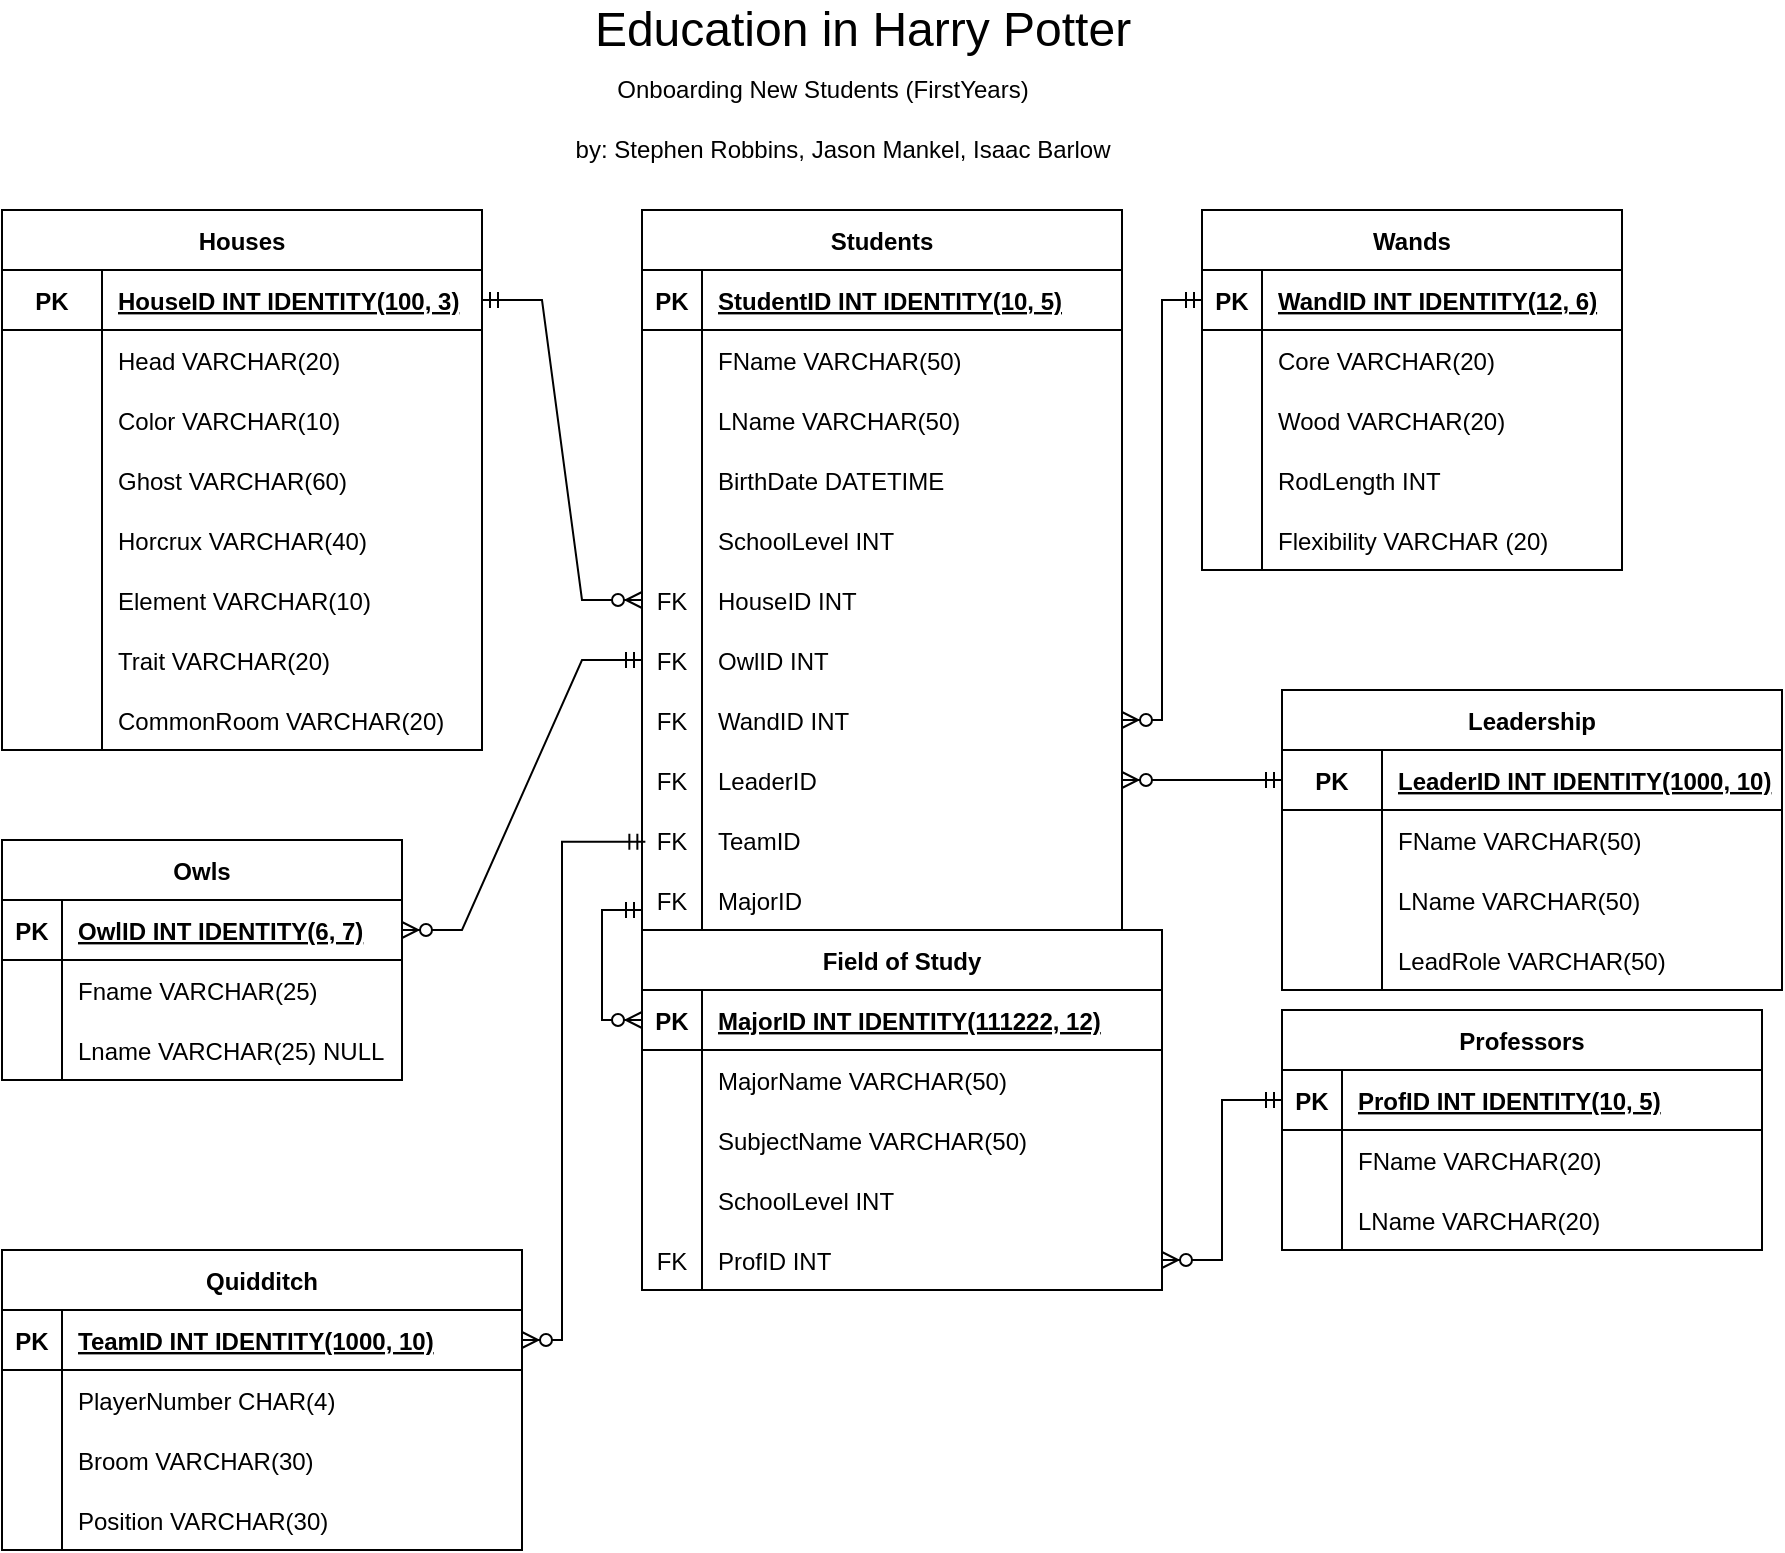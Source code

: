 <mxfile version="17.4.5" type="github">
  <diagram id="U9MsJxQ1fenHRwTIjCpt" name="Page-1">
    <mxGraphModel dx="1847" dy="750" grid="1" gridSize="10" guides="1" tooltips="1" connect="0" arrows="0" fold="1" page="1" pageScale="1" pageWidth="850" pageHeight="1100" math="0" shadow="0">
      <root>
        <mxCell id="0" />
        <mxCell id="1" parent="0" />
        <mxCell id="-ZG44ZCdOxZZcYwlkN5d-154" value="Students" style="shape=table;startSize=30;container=1;collapsible=1;childLayout=tableLayout;fixedRows=1;rowLines=0;fontStyle=1;align=center;resizeLast=1;" parent="1" vertex="1">
          <mxGeometry x="360" y="160" width="240" height="360" as="geometry" />
        </mxCell>
        <mxCell id="-ZG44ZCdOxZZcYwlkN5d-155" value="" style="shape=tableRow;horizontal=0;startSize=0;swimlaneHead=0;swimlaneBody=0;fillColor=none;collapsible=0;dropTarget=0;points=[[0,0.5],[1,0.5]];portConstraint=eastwest;top=0;left=0;right=0;bottom=1;" parent="-ZG44ZCdOxZZcYwlkN5d-154" vertex="1">
          <mxGeometry y="30" width="240" height="30" as="geometry" />
        </mxCell>
        <mxCell id="-ZG44ZCdOxZZcYwlkN5d-156" value="PK" style="shape=partialRectangle;connectable=0;fillColor=none;top=0;left=0;bottom=0;right=0;fontStyle=1;overflow=hidden;" parent="-ZG44ZCdOxZZcYwlkN5d-155" vertex="1">
          <mxGeometry width="30" height="30" as="geometry">
            <mxRectangle width="30" height="30" as="alternateBounds" />
          </mxGeometry>
        </mxCell>
        <mxCell id="-ZG44ZCdOxZZcYwlkN5d-157" value="StudentID INT IDENTITY(10, 5)" style="shape=partialRectangle;connectable=0;fillColor=none;top=0;left=0;bottom=0;right=0;align=left;spacingLeft=6;fontStyle=5;overflow=hidden;" parent="-ZG44ZCdOxZZcYwlkN5d-155" vertex="1">
          <mxGeometry x="30" width="210" height="30" as="geometry">
            <mxRectangle width="210" height="30" as="alternateBounds" />
          </mxGeometry>
        </mxCell>
        <mxCell id="-ZG44ZCdOxZZcYwlkN5d-158" value="" style="shape=tableRow;horizontal=0;startSize=0;swimlaneHead=0;swimlaneBody=0;fillColor=none;collapsible=0;dropTarget=0;points=[[0,0.5],[1,0.5]];portConstraint=eastwest;top=0;left=0;right=0;bottom=0;" parent="-ZG44ZCdOxZZcYwlkN5d-154" vertex="1">
          <mxGeometry y="60" width="240" height="30" as="geometry" />
        </mxCell>
        <mxCell id="-ZG44ZCdOxZZcYwlkN5d-159" value="" style="shape=partialRectangle;connectable=0;fillColor=none;top=0;left=0;bottom=0;right=0;editable=1;overflow=hidden;" parent="-ZG44ZCdOxZZcYwlkN5d-158" vertex="1">
          <mxGeometry width="30" height="30" as="geometry">
            <mxRectangle width="30" height="30" as="alternateBounds" />
          </mxGeometry>
        </mxCell>
        <mxCell id="-ZG44ZCdOxZZcYwlkN5d-160" value="FName VARCHAR(50)" style="shape=partialRectangle;connectable=0;fillColor=none;top=0;left=0;bottom=0;right=0;align=left;spacingLeft=6;overflow=hidden;" parent="-ZG44ZCdOxZZcYwlkN5d-158" vertex="1">
          <mxGeometry x="30" width="210" height="30" as="geometry">
            <mxRectangle width="210" height="30" as="alternateBounds" />
          </mxGeometry>
        </mxCell>
        <mxCell id="-ZG44ZCdOxZZcYwlkN5d-161" value="" style="shape=tableRow;horizontal=0;startSize=0;swimlaneHead=0;swimlaneBody=0;fillColor=none;collapsible=0;dropTarget=0;points=[[0,0.5],[1,0.5]];portConstraint=eastwest;top=0;left=0;right=0;bottom=0;" parent="-ZG44ZCdOxZZcYwlkN5d-154" vertex="1">
          <mxGeometry y="90" width="240" height="30" as="geometry" />
        </mxCell>
        <mxCell id="-ZG44ZCdOxZZcYwlkN5d-162" value="" style="shape=partialRectangle;connectable=0;fillColor=none;top=0;left=0;bottom=0;right=0;editable=1;overflow=hidden;" parent="-ZG44ZCdOxZZcYwlkN5d-161" vertex="1">
          <mxGeometry width="30" height="30" as="geometry">
            <mxRectangle width="30" height="30" as="alternateBounds" />
          </mxGeometry>
        </mxCell>
        <mxCell id="-ZG44ZCdOxZZcYwlkN5d-163" value="LName VARCHAR(50)" style="shape=partialRectangle;connectable=0;fillColor=none;top=0;left=0;bottom=0;right=0;align=left;spacingLeft=6;overflow=hidden;" parent="-ZG44ZCdOxZZcYwlkN5d-161" vertex="1">
          <mxGeometry x="30" width="210" height="30" as="geometry">
            <mxRectangle width="210" height="30" as="alternateBounds" />
          </mxGeometry>
        </mxCell>
        <mxCell id="-ZG44ZCdOxZZcYwlkN5d-164" value="" style="shape=tableRow;horizontal=0;startSize=0;swimlaneHead=0;swimlaneBody=0;fillColor=none;collapsible=0;dropTarget=0;points=[[0,0.5],[1,0.5]];portConstraint=eastwest;top=0;left=0;right=0;bottom=0;" parent="-ZG44ZCdOxZZcYwlkN5d-154" vertex="1">
          <mxGeometry y="120" width="240" height="30" as="geometry" />
        </mxCell>
        <mxCell id="-ZG44ZCdOxZZcYwlkN5d-165" value="" style="shape=partialRectangle;connectable=0;fillColor=none;top=0;left=0;bottom=0;right=0;editable=1;overflow=hidden;" parent="-ZG44ZCdOxZZcYwlkN5d-164" vertex="1">
          <mxGeometry width="30" height="30" as="geometry">
            <mxRectangle width="30" height="30" as="alternateBounds" />
          </mxGeometry>
        </mxCell>
        <mxCell id="-ZG44ZCdOxZZcYwlkN5d-166" value="BirthDate DATETIME" style="shape=partialRectangle;connectable=0;fillColor=none;top=0;left=0;bottom=0;right=0;align=left;spacingLeft=6;overflow=hidden;" parent="-ZG44ZCdOxZZcYwlkN5d-164" vertex="1">
          <mxGeometry x="30" width="210" height="30" as="geometry">
            <mxRectangle width="210" height="30" as="alternateBounds" />
          </mxGeometry>
        </mxCell>
        <mxCell id="VRzAlIb7PDX3ngP3cfWf-1" value="" style="shape=tableRow;horizontal=0;startSize=0;swimlaneHead=0;swimlaneBody=0;fillColor=none;collapsible=0;dropTarget=0;points=[[0,0.5],[1,0.5]];portConstraint=eastwest;top=0;left=0;right=0;bottom=0;" vertex="1" parent="-ZG44ZCdOxZZcYwlkN5d-154">
          <mxGeometry y="150" width="240" height="30" as="geometry" />
        </mxCell>
        <mxCell id="VRzAlIb7PDX3ngP3cfWf-2" value="" style="shape=partialRectangle;connectable=0;fillColor=none;top=0;left=0;bottom=0;right=0;editable=1;overflow=hidden;" vertex="1" parent="VRzAlIb7PDX3ngP3cfWf-1">
          <mxGeometry width="30" height="30" as="geometry">
            <mxRectangle width="30" height="30" as="alternateBounds" />
          </mxGeometry>
        </mxCell>
        <mxCell id="VRzAlIb7PDX3ngP3cfWf-3" value="SchoolLevel INT" style="shape=partialRectangle;connectable=0;fillColor=none;top=0;left=0;bottom=0;right=0;align=left;spacingLeft=6;overflow=hidden;" vertex="1" parent="VRzAlIb7PDX3ngP3cfWf-1">
          <mxGeometry x="30" width="210" height="30" as="geometry">
            <mxRectangle width="210" height="30" as="alternateBounds" />
          </mxGeometry>
        </mxCell>
        <mxCell id="-ZG44ZCdOxZZcYwlkN5d-338" value="" style="shape=tableRow;horizontal=0;startSize=0;swimlaneHead=0;swimlaneBody=0;fillColor=none;collapsible=0;dropTarget=0;points=[[0,0.5],[1,0.5]];portConstraint=eastwest;top=0;left=0;right=0;bottom=0;" parent="-ZG44ZCdOxZZcYwlkN5d-154" vertex="1">
          <mxGeometry y="180" width="240" height="30" as="geometry" />
        </mxCell>
        <mxCell id="-ZG44ZCdOxZZcYwlkN5d-339" value="FK" style="shape=partialRectangle;connectable=0;fillColor=none;top=0;left=0;bottom=0;right=0;editable=1;overflow=hidden;" parent="-ZG44ZCdOxZZcYwlkN5d-338" vertex="1">
          <mxGeometry width="30" height="30" as="geometry">
            <mxRectangle width="30" height="30" as="alternateBounds" />
          </mxGeometry>
        </mxCell>
        <mxCell id="-ZG44ZCdOxZZcYwlkN5d-340" value="HouseID INT" style="shape=partialRectangle;connectable=0;fillColor=none;top=0;left=0;bottom=0;right=0;align=left;spacingLeft=6;overflow=hidden;" parent="-ZG44ZCdOxZZcYwlkN5d-338" vertex="1">
          <mxGeometry x="30" width="210" height="30" as="geometry">
            <mxRectangle width="210" height="30" as="alternateBounds" />
          </mxGeometry>
        </mxCell>
        <mxCell id="-ZG44ZCdOxZZcYwlkN5d-347" value="" style="shape=tableRow;horizontal=0;startSize=0;swimlaneHead=0;swimlaneBody=0;fillColor=none;collapsible=0;dropTarget=0;points=[[0,0.5],[1,0.5]];portConstraint=eastwest;top=0;left=0;right=0;bottom=0;" parent="-ZG44ZCdOxZZcYwlkN5d-154" vertex="1">
          <mxGeometry y="210" width="240" height="30" as="geometry" />
        </mxCell>
        <mxCell id="-ZG44ZCdOxZZcYwlkN5d-348" value="FK" style="shape=partialRectangle;connectable=0;fillColor=none;top=0;left=0;bottom=0;right=0;editable=1;overflow=hidden;" parent="-ZG44ZCdOxZZcYwlkN5d-347" vertex="1">
          <mxGeometry width="30" height="30" as="geometry">
            <mxRectangle width="30" height="30" as="alternateBounds" />
          </mxGeometry>
        </mxCell>
        <mxCell id="-ZG44ZCdOxZZcYwlkN5d-349" value="OwlID INT" style="shape=partialRectangle;connectable=0;fillColor=none;top=0;left=0;bottom=0;right=0;align=left;spacingLeft=6;overflow=hidden;" parent="-ZG44ZCdOxZZcYwlkN5d-347" vertex="1">
          <mxGeometry x="30" width="210" height="30" as="geometry">
            <mxRectangle width="210" height="30" as="alternateBounds" />
          </mxGeometry>
        </mxCell>
        <mxCell id="-ZG44ZCdOxZZcYwlkN5d-344" value="" style="shape=tableRow;horizontal=0;startSize=0;swimlaneHead=0;swimlaneBody=0;fillColor=none;collapsible=0;dropTarget=0;points=[[0,0.5],[1,0.5]];portConstraint=eastwest;top=0;left=0;right=0;bottom=0;" parent="-ZG44ZCdOxZZcYwlkN5d-154" vertex="1">
          <mxGeometry y="240" width="240" height="30" as="geometry" />
        </mxCell>
        <mxCell id="-ZG44ZCdOxZZcYwlkN5d-345" value="FK" style="shape=partialRectangle;connectable=0;fillColor=none;top=0;left=0;bottom=0;right=0;editable=1;overflow=hidden;" parent="-ZG44ZCdOxZZcYwlkN5d-344" vertex="1">
          <mxGeometry width="30" height="30" as="geometry">
            <mxRectangle width="30" height="30" as="alternateBounds" />
          </mxGeometry>
        </mxCell>
        <mxCell id="-ZG44ZCdOxZZcYwlkN5d-346" value="WandID INT" style="shape=partialRectangle;connectable=0;fillColor=none;top=0;left=0;bottom=0;right=0;align=left;spacingLeft=6;overflow=hidden;" parent="-ZG44ZCdOxZZcYwlkN5d-344" vertex="1">
          <mxGeometry x="30" width="210" height="30" as="geometry">
            <mxRectangle width="210" height="30" as="alternateBounds" />
          </mxGeometry>
        </mxCell>
        <mxCell id="M2DXk9aReoTNy8L0hFYO-3" value="" style="shape=tableRow;horizontal=0;startSize=0;swimlaneHead=0;swimlaneBody=0;fillColor=none;collapsible=0;dropTarget=0;points=[[0,0.5],[1,0.5]];portConstraint=eastwest;top=0;left=0;right=0;bottom=0;" parent="-ZG44ZCdOxZZcYwlkN5d-154" vertex="1">
          <mxGeometry y="270" width="240" height="30" as="geometry" />
        </mxCell>
        <mxCell id="M2DXk9aReoTNy8L0hFYO-4" value="FK" style="shape=partialRectangle;connectable=0;fillColor=none;top=0;left=0;bottom=0;right=0;editable=1;overflow=hidden;" parent="M2DXk9aReoTNy8L0hFYO-3" vertex="1">
          <mxGeometry width="30" height="30" as="geometry">
            <mxRectangle width="30" height="30" as="alternateBounds" />
          </mxGeometry>
        </mxCell>
        <mxCell id="M2DXk9aReoTNy8L0hFYO-5" value="LeaderID" style="shape=partialRectangle;connectable=0;fillColor=none;top=0;left=0;bottom=0;right=0;align=left;spacingLeft=6;overflow=hidden;" parent="M2DXk9aReoTNy8L0hFYO-3" vertex="1">
          <mxGeometry x="30" width="210" height="30" as="geometry">
            <mxRectangle width="210" height="30" as="alternateBounds" />
          </mxGeometry>
        </mxCell>
        <mxCell id="WlVcrOONY_snQyhokI9--11" value="" style="shape=tableRow;horizontal=0;startSize=0;swimlaneHead=0;swimlaneBody=0;fillColor=none;collapsible=0;dropTarget=0;points=[[0,0.5],[1,0.5]];portConstraint=eastwest;top=0;left=0;right=0;bottom=0;" parent="-ZG44ZCdOxZZcYwlkN5d-154" vertex="1">
          <mxGeometry y="300" width="240" height="30" as="geometry" />
        </mxCell>
        <mxCell id="WlVcrOONY_snQyhokI9--12" value="FK" style="shape=partialRectangle;connectable=0;fillColor=none;top=0;left=0;bottom=0;right=0;editable=1;overflow=hidden;" parent="WlVcrOONY_snQyhokI9--11" vertex="1">
          <mxGeometry width="30" height="30" as="geometry">
            <mxRectangle width="30" height="30" as="alternateBounds" />
          </mxGeometry>
        </mxCell>
        <mxCell id="WlVcrOONY_snQyhokI9--13" value="TeamID" style="shape=partialRectangle;connectable=0;fillColor=none;top=0;left=0;bottom=0;right=0;align=left;spacingLeft=6;overflow=hidden;" parent="WlVcrOONY_snQyhokI9--11" vertex="1">
          <mxGeometry x="30" width="210" height="30" as="geometry">
            <mxRectangle width="210" height="30" as="alternateBounds" />
          </mxGeometry>
        </mxCell>
        <mxCell id="-ZG44ZCdOxZZcYwlkN5d-341" value="" style="shape=tableRow;horizontal=0;startSize=0;swimlaneHead=0;swimlaneBody=0;fillColor=none;collapsible=0;dropTarget=0;points=[[0,0.5],[1,0.5]];portConstraint=eastwest;top=0;left=0;right=0;bottom=0;" parent="-ZG44ZCdOxZZcYwlkN5d-154" vertex="1">
          <mxGeometry y="330" width="240" height="30" as="geometry" />
        </mxCell>
        <mxCell id="-ZG44ZCdOxZZcYwlkN5d-342" value="FK" style="shape=partialRectangle;connectable=0;fillColor=none;top=0;left=0;bottom=0;right=0;editable=1;overflow=hidden;" parent="-ZG44ZCdOxZZcYwlkN5d-341" vertex="1">
          <mxGeometry width="30" height="30" as="geometry">
            <mxRectangle width="30" height="30" as="alternateBounds" />
          </mxGeometry>
        </mxCell>
        <mxCell id="-ZG44ZCdOxZZcYwlkN5d-343" value="MajorID" style="shape=partialRectangle;connectable=0;fillColor=none;top=0;left=0;bottom=0;right=0;align=left;spacingLeft=6;overflow=hidden;" parent="-ZG44ZCdOxZZcYwlkN5d-341" vertex="1">
          <mxGeometry x="30" width="210" height="30" as="geometry">
            <mxRectangle width="210" height="30" as="alternateBounds" />
          </mxGeometry>
        </mxCell>
        <mxCell id="-ZG44ZCdOxZZcYwlkN5d-170" value="Houses" style="shape=table;startSize=30;container=1;collapsible=1;childLayout=tableLayout;fixedRows=1;rowLines=0;fontStyle=1;align=center;resizeLast=1;" parent="1" vertex="1">
          <mxGeometry x="40" y="160" width="240" height="270" as="geometry" />
        </mxCell>
        <mxCell id="-ZG44ZCdOxZZcYwlkN5d-171" value="" style="shape=tableRow;horizontal=0;startSize=0;swimlaneHead=0;swimlaneBody=0;fillColor=none;collapsible=0;dropTarget=0;points=[[0,0.5],[1,0.5]];portConstraint=eastwest;top=0;left=0;right=0;bottom=1;" parent="-ZG44ZCdOxZZcYwlkN5d-170" vertex="1">
          <mxGeometry y="30" width="240" height="30" as="geometry" />
        </mxCell>
        <mxCell id="-ZG44ZCdOxZZcYwlkN5d-172" value="PK" style="shape=partialRectangle;connectable=0;fillColor=none;top=0;left=0;bottom=0;right=0;fontStyle=1;overflow=hidden;" parent="-ZG44ZCdOxZZcYwlkN5d-171" vertex="1">
          <mxGeometry width="50" height="30" as="geometry">
            <mxRectangle width="50" height="30" as="alternateBounds" />
          </mxGeometry>
        </mxCell>
        <mxCell id="-ZG44ZCdOxZZcYwlkN5d-173" value="HouseID INT IDENTITY(100, 3)" style="shape=partialRectangle;connectable=0;fillColor=none;top=0;left=0;bottom=0;right=0;align=left;spacingLeft=6;fontStyle=5;overflow=hidden;" parent="-ZG44ZCdOxZZcYwlkN5d-171" vertex="1">
          <mxGeometry x="50" width="190" height="30" as="geometry">
            <mxRectangle width="190" height="30" as="alternateBounds" />
          </mxGeometry>
        </mxCell>
        <mxCell id="-ZG44ZCdOxZZcYwlkN5d-177" value="" style="shape=tableRow;horizontal=0;startSize=0;swimlaneHead=0;swimlaneBody=0;fillColor=none;collapsible=0;dropTarget=0;points=[[0,0.5],[1,0.5]];portConstraint=eastwest;top=0;left=0;right=0;bottom=0;" parent="-ZG44ZCdOxZZcYwlkN5d-170" vertex="1">
          <mxGeometry y="60" width="240" height="30" as="geometry" />
        </mxCell>
        <mxCell id="-ZG44ZCdOxZZcYwlkN5d-178" value="" style="shape=partialRectangle;connectable=0;fillColor=none;top=0;left=0;bottom=0;right=0;editable=1;overflow=hidden;" parent="-ZG44ZCdOxZZcYwlkN5d-177" vertex="1">
          <mxGeometry width="50" height="30" as="geometry">
            <mxRectangle width="50" height="30" as="alternateBounds" />
          </mxGeometry>
        </mxCell>
        <mxCell id="-ZG44ZCdOxZZcYwlkN5d-179" value="Head VARCHAR(20)" style="shape=partialRectangle;connectable=0;fillColor=none;top=0;left=0;bottom=0;right=0;align=left;spacingLeft=6;overflow=hidden;" parent="-ZG44ZCdOxZZcYwlkN5d-177" vertex="1">
          <mxGeometry x="50" width="190" height="30" as="geometry">
            <mxRectangle width="190" height="30" as="alternateBounds" />
          </mxGeometry>
        </mxCell>
        <mxCell id="-ZG44ZCdOxZZcYwlkN5d-180" value="" style="shape=tableRow;horizontal=0;startSize=0;swimlaneHead=0;swimlaneBody=0;fillColor=none;collapsible=0;dropTarget=0;points=[[0,0.5],[1,0.5]];portConstraint=eastwest;top=0;left=0;right=0;bottom=0;" parent="-ZG44ZCdOxZZcYwlkN5d-170" vertex="1">
          <mxGeometry y="90" width="240" height="30" as="geometry" />
        </mxCell>
        <mxCell id="-ZG44ZCdOxZZcYwlkN5d-181" value="" style="shape=partialRectangle;connectable=0;fillColor=none;top=0;left=0;bottom=0;right=0;editable=1;overflow=hidden;" parent="-ZG44ZCdOxZZcYwlkN5d-180" vertex="1">
          <mxGeometry width="50" height="30" as="geometry">
            <mxRectangle width="50" height="30" as="alternateBounds" />
          </mxGeometry>
        </mxCell>
        <mxCell id="-ZG44ZCdOxZZcYwlkN5d-182" value="Color VARCHAR(10)" style="shape=partialRectangle;connectable=0;fillColor=none;top=0;left=0;bottom=0;right=0;align=left;spacingLeft=6;overflow=hidden;" parent="-ZG44ZCdOxZZcYwlkN5d-180" vertex="1">
          <mxGeometry x="50" width="190" height="30" as="geometry">
            <mxRectangle width="190" height="30" as="alternateBounds" />
          </mxGeometry>
        </mxCell>
        <mxCell id="-ZG44ZCdOxZZcYwlkN5d-183" value="" style="shape=tableRow;horizontal=0;startSize=0;swimlaneHead=0;swimlaneBody=0;fillColor=none;collapsible=0;dropTarget=0;points=[[0,0.5],[1,0.5]];portConstraint=eastwest;top=0;left=0;right=0;bottom=0;" parent="-ZG44ZCdOxZZcYwlkN5d-170" vertex="1">
          <mxGeometry y="120" width="240" height="30" as="geometry" />
        </mxCell>
        <mxCell id="-ZG44ZCdOxZZcYwlkN5d-184" value="" style="shape=partialRectangle;connectable=0;fillColor=none;top=0;left=0;bottom=0;right=0;editable=1;overflow=hidden;" parent="-ZG44ZCdOxZZcYwlkN5d-183" vertex="1">
          <mxGeometry width="50" height="30" as="geometry">
            <mxRectangle width="50" height="30" as="alternateBounds" />
          </mxGeometry>
        </mxCell>
        <mxCell id="-ZG44ZCdOxZZcYwlkN5d-185" value="Ghost VARCHAR(60)" style="shape=partialRectangle;connectable=0;fillColor=none;top=0;left=0;bottom=0;right=0;align=left;spacingLeft=6;overflow=hidden;" parent="-ZG44ZCdOxZZcYwlkN5d-183" vertex="1">
          <mxGeometry x="50" width="190" height="30" as="geometry">
            <mxRectangle width="190" height="30" as="alternateBounds" />
          </mxGeometry>
        </mxCell>
        <mxCell id="-ZG44ZCdOxZZcYwlkN5d-186" value="" style="shape=tableRow;horizontal=0;startSize=0;swimlaneHead=0;swimlaneBody=0;fillColor=none;collapsible=0;dropTarget=0;points=[[0,0.5],[1,0.5]];portConstraint=eastwest;top=0;left=0;right=0;bottom=0;" parent="-ZG44ZCdOxZZcYwlkN5d-170" vertex="1">
          <mxGeometry y="150" width="240" height="30" as="geometry" />
        </mxCell>
        <mxCell id="-ZG44ZCdOxZZcYwlkN5d-187" value="" style="shape=partialRectangle;connectable=0;fillColor=none;top=0;left=0;bottom=0;right=0;editable=1;overflow=hidden;" parent="-ZG44ZCdOxZZcYwlkN5d-186" vertex="1">
          <mxGeometry width="50" height="30" as="geometry">
            <mxRectangle width="50" height="30" as="alternateBounds" />
          </mxGeometry>
        </mxCell>
        <mxCell id="-ZG44ZCdOxZZcYwlkN5d-188" value="Horcrux VARCHAR(40)" style="shape=partialRectangle;connectable=0;fillColor=none;top=0;left=0;bottom=0;right=0;align=left;spacingLeft=6;overflow=hidden;" parent="-ZG44ZCdOxZZcYwlkN5d-186" vertex="1">
          <mxGeometry x="50" width="190" height="30" as="geometry">
            <mxRectangle width="190" height="30" as="alternateBounds" />
          </mxGeometry>
        </mxCell>
        <mxCell id="-ZG44ZCdOxZZcYwlkN5d-189" value="" style="shape=tableRow;horizontal=0;startSize=0;swimlaneHead=0;swimlaneBody=0;fillColor=none;collapsible=0;dropTarget=0;points=[[0,0.5],[1,0.5]];portConstraint=eastwest;top=0;left=0;right=0;bottom=0;" parent="-ZG44ZCdOxZZcYwlkN5d-170" vertex="1">
          <mxGeometry y="180" width="240" height="30" as="geometry" />
        </mxCell>
        <mxCell id="-ZG44ZCdOxZZcYwlkN5d-190" value="" style="shape=partialRectangle;connectable=0;fillColor=none;top=0;left=0;bottom=0;right=0;editable=1;overflow=hidden;" parent="-ZG44ZCdOxZZcYwlkN5d-189" vertex="1">
          <mxGeometry width="50" height="30" as="geometry">
            <mxRectangle width="50" height="30" as="alternateBounds" />
          </mxGeometry>
        </mxCell>
        <mxCell id="-ZG44ZCdOxZZcYwlkN5d-191" value="Element VARCHAR(10)" style="shape=partialRectangle;connectable=0;fillColor=none;top=0;left=0;bottom=0;right=0;align=left;spacingLeft=6;overflow=hidden;" parent="-ZG44ZCdOxZZcYwlkN5d-189" vertex="1">
          <mxGeometry x="50" width="190" height="30" as="geometry">
            <mxRectangle width="190" height="30" as="alternateBounds" />
          </mxGeometry>
        </mxCell>
        <mxCell id="-ZG44ZCdOxZZcYwlkN5d-192" value="" style="shape=tableRow;horizontal=0;startSize=0;swimlaneHead=0;swimlaneBody=0;fillColor=none;collapsible=0;dropTarget=0;points=[[0,0.5],[1,0.5]];portConstraint=eastwest;top=0;left=0;right=0;bottom=0;" parent="-ZG44ZCdOxZZcYwlkN5d-170" vertex="1">
          <mxGeometry y="210" width="240" height="30" as="geometry" />
        </mxCell>
        <mxCell id="-ZG44ZCdOxZZcYwlkN5d-193" value="" style="shape=partialRectangle;connectable=0;fillColor=none;top=0;left=0;bottom=0;right=0;editable=1;overflow=hidden;" parent="-ZG44ZCdOxZZcYwlkN5d-192" vertex="1">
          <mxGeometry width="50" height="30" as="geometry">
            <mxRectangle width="50" height="30" as="alternateBounds" />
          </mxGeometry>
        </mxCell>
        <mxCell id="-ZG44ZCdOxZZcYwlkN5d-194" value="Trait VARCHAR(20)" style="shape=partialRectangle;connectable=0;fillColor=none;top=0;left=0;bottom=0;right=0;align=left;spacingLeft=6;overflow=hidden;" parent="-ZG44ZCdOxZZcYwlkN5d-192" vertex="1">
          <mxGeometry x="50" width="190" height="30" as="geometry">
            <mxRectangle width="190" height="30" as="alternateBounds" />
          </mxGeometry>
        </mxCell>
        <mxCell id="-ZG44ZCdOxZZcYwlkN5d-335" value="" style="shape=tableRow;horizontal=0;startSize=0;swimlaneHead=0;swimlaneBody=0;fillColor=none;collapsible=0;dropTarget=0;points=[[0,0.5],[1,0.5]];portConstraint=eastwest;top=0;left=0;right=0;bottom=0;" parent="-ZG44ZCdOxZZcYwlkN5d-170" vertex="1">
          <mxGeometry y="240" width="240" height="30" as="geometry" />
        </mxCell>
        <mxCell id="-ZG44ZCdOxZZcYwlkN5d-336" value="" style="shape=partialRectangle;connectable=0;fillColor=none;top=0;left=0;bottom=0;right=0;editable=1;overflow=hidden;" parent="-ZG44ZCdOxZZcYwlkN5d-335" vertex="1">
          <mxGeometry width="50" height="30" as="geometry">
            <mxRectangle width="50" height="30" as="alternateBounds" />
          </mxGeometry>
        </mxCell>
        <mxCell id="-ZG44ZCdOxZZcYwlkN5d-337" value="CommonRoom VARCHAR(20)" style="shape=partialRectangle;connectable=0;fillColor=none;top=0;left=0;bottom=0;right=0;align=left;spacingLeft=6;overflow=hidden;" parent="-ZG44ZCdOxZZcYwlkN5d-335" vertex="1">
          <mxGeometry x="50" width="190" height="30" as="geometry">
            <mxRectangle width="190" height="30" as="alternateBounds" />
          </mxGeometry>
        </mxCell>
        <mxCell id="-ZG44ZCdOxZZcYwlkN5d-195" value="Field of Study" style="shape=table;startSize=30;container=1;collapsible=1;childLayout=tableLayout;fixedRows=1;rowLines=0;fontStyle=1;align=center;resizeLast=1;" parent="1" vertex="1">
          <mxGeometry x="360" y="520" width="260" height="180" as="geometry" />
        </mxCell>
        <mxCell id="-ZG44ZCdOxZZcYwlkN5d-196" value="" style="shape=tableRow;horizontal=0;startSize=0;swimlaneHead=0;swimlaneBody=0;fillColor=none;collapsible=0;dropTarget=0;points=[[0,0.5],[1,0.5]];portConstraint=eastwest;top=0;left=0;right=0;bottom=1;" parent="-ZG44ZCdOxZZcYwlkN5d-195" vertex="1">
          <mxGeometry y="30" width="260" height="30" as="geometry" />
        </mxCell>
        <mxCell id="-ZG44ZCdOxZZcYwlkN5d-197" value="PK" style="shape=partialRectangle;connectable=0;fillColor=none;top=0;left=0;bottom=0;right=0;fontStyle=1;overflow=hidden;" parent="-ZG44ZCdOxZZcYwlkN5d-196" vertex="1">
          <mxGeometry width="30" height="30" as="geometry">
            <mxRectangle width="30" height="30" as="alternateBounds" />
          </mxGeometry>
        </mxCell>
        <mxCell id="-ZG44ZCdOxZZcYwlkN5d-198" value="MajorID INT IDENTITY(111222, 12)" style="shape=partialRectangle;connectable=0;fillColor=none;top=0;left=0;bottom=0;right=0;align=left;spacingLeft=6;fontStyle=5;overflow=hidden;" parent="-ZG44ZCdOxZZcYwlkN5d-196" vertex="1">
          <mxGeometry x="30" width="230" height="30" as="geometry">
            <mxRectangle width="230" height="30" as="alternateBounds" />
          </mxGeometry>
        </mxCell>
        <mxCell id="-ZG44ZCdOxZZcYwlkN5d-199" value="" style="shape=tableRow;horizontal=0;startSize=0;swimlaneHead=0;swimlaneBody=0;fillColor=none;collapsible=0;dropTarget=0;points=[[0,0.5],[1,0.5]];portConstraint=eastwest;top=0;left=0;right=0;bottom=0;" parent="-ZG44ZCdOxZZcYwlkN5d-195" vertex="1">
          <mxGeometry y="60" width="260" height="30" as="geometry" />
        </mxCell>
        <mxCell id="-ZG44ZCdOxZZcYwlkN5d-200" value="" style="shape=partialRectangle;connectable=0;fillColor=none;top=0;left=0;bottom=0;right=0;editable=1;overflow=hidden;" parent="-ZG44ZCdOxZZcYwlkN5d-199" vertex="1">
          <mxGeometry width="30" height="30" as="geometry">
            <mxRectangle width="30" height="30" as="alternateBounds" />
          </mxGeometry>
        </mxCell>
        <mxCell id="-ZG44ZCdOxZZcYwlkN5d-201" value="MajorName VARCHAR(50)" style="shape=partialRectangle;connectable=0;fillColor=none;top=0;left=0;bottom=0;right=0;align=left;spacingLeft=6;overflow=hidden;" parent="-ZG44ZCdOxZZcYwlkN5d-199" vertex="1">
          <mxGeometry x="30" width="230" height="30" as="geometry">
            <mxRectangle width="230" height="30" as="alternateBounds" />
          </mxGeometry>
        </mxCell>
        <mxCell id="k1wWdUFTu1-UaHcBMK5w-1" value="" style="shape=tableRow;horizontal=0;startSize=0;swimlaneHead=0;swimlaneBody=0;fillColor=none;collapsible=0;dropTarget=0;points=[[0,0.5],[1,0.5]];portConstraint=eastwest;top=0;left=0;right=0;bottom=0;" parent="-ZG44ZCdOxZZcYwlkN5d-195" vertex="1">
          <mxGeometry y="90" width="260" height="30" as="geometry" />
        </mxCell>
        <mxCell id="k1wWdUFTu1-UaHcBMK5w-2" value="" style="shape=partialRectangle;connectable=0;fillColor=none;top=0;left=0;bottom=0;right=0;editable=1;overflow=hidden;" parent="k1wWdUFTu1-UaHcBMK5w-1" vertex="1">
          <mxGeometry width="30" height="30" as="geometry">
            <mxRectangle width="30" height="30" as="alternateBounds" />
          </mxGeometry>
        </mxCell>
        <mxCell id="k1wWdUFTu1-UaHcBMK5w-3" value="SubjectName VARCHAR(50)" style="shape=partialRectangle;connectable=0;fillColor=none;top=0;left=0;bottom=0;right=0;align=left;spacingLeft=6;overflow=hidden;" parent="k1wWdUFTu1-UaHcBMK5w-1" vertex="1">
          <mxGeometry x="30" width="230" height="30" as="geometry">
            <mxRectangle width="230" height="30" as="alternateBounds" />
          </mxGeometry>
        </mxCell>
        <mxCell id="-ZG44ZCdOxZZcYwlkN5d-362" value="" style="shape=tableRow;horizontal=0;startSize=0;swimlaneHead=0;swimlaneBody=0;fillColor=none;collapsible=0;dropTarget=0;points=[[0,0.5],[1,0.5]];portConstraint=eastwest;top=0;left=0;right=0;bottom=0;" parent="-ZG44ZCdOxZZcYwlkN5d-195" vertex="1">
          <mxGeometry y="120" width="260" height="30" as="geometry" />
        </mxCell>
        <mxCell id="-ZG44ZCdOxZZcYwlkN5d-363" value="" style="shape=partialRectangle;connectable=0;fillColor=none;top=0;left=0;bottom=0;right=0;editable=1;overflow=hidden;" parent="-ZG44ZCdOxZZcYwlkN5d-362" vertex="1">
          <mxGeometry width="30" height="30" as="geometry">
            <mxRectangle width="30" height="30" as="alternateBounds" />
          </mxGeometry>
        </mxCell>
        <mxCell id="-ZG44ZCdOxZZcYwlkN5d-364" value="SchoolLevel INT" style="shape=partialRectangle;connectable=0;fillColor=none;top=0;left=0;bottom=0;right=0;align=left;spacingLeft=6;overflow=hidden;" parent="-ZG44ZCdOxZZcYwlkN5d-362" vertex="1">
          <mxGeometry x="30" width="230" height="30" as="geometry">
            <mxRectangle width="230" height="30" as="alternateBounds" />
          </mxGeometry>
        </mxCell>
        <mxCell id="-ZG44ZCdOxZZcYwlkN5d-202" value="" style="shape=tableRow;horizontal=0;startSize=0;swimlaneHead=0;swimlaneBody=0;fillColor=none;collapsible=0;dropTarget=0;points=[[0,0.5],[1,0.5]];portConstraint=eastwest;top=0;left=0;right=0;bottom=0;" parent="-ZG44ZCdOxZZcYwlkN5d-195" vertex="1">
          <mxGeometry y="150" width="260" height="30" as="geometry" />
        </mxCell>
        <mxCell id="-ZG44ZCdOxZZcYwlkN5d-203" value="FK" style="shape=partialRectangle;connectable=0;fillColor=none;top=0;left=0;bottom=0;right=0;editable=1;overflow=hidden;" parent="-ZG44ZCdOxZZcYwlkN5d-202" vertex="1">
          <mxGeometry width="30" height="30" as="geometry">
            <mxRectangle width="30" height="30" as="alternateBounds" />
          </mxGeometry>
        </mxCell>
        <mxCell id="-ZG44ZCdOxZZcYwlkN5d-204" value="ProfID INT" style="shape=partialRectangle;connectable=0;fillColor=none;top=0;left=0;bottom=0;right=0;align=left;spacingLeft=6;overflow=hidden;" parent="-ZG44ZCdOxZZcYwlkN5d-202" vertex="1">
          <mxGeometry x="30" width="230" height="30" as="geometry">
            <mxRectangle width="230" height="30" as="alternateBounds" />
          </mxGeometry>
        </mxCell>
        <mxCell id="-ZG44ZCdOxZZcYwlkN5d-220" value="&lt;font style=&quot;font-size: 24px&quot;&gt;Education in Harry Potter&lt;/font&gt;" style="text;html=1;align=center;verticalAlign=middle;resizable=0;points=[];autosize=1;strokeColor=none;fillColor=none;" parent="1" vertex="1">
          <mxGeometry x="330" y="60" width="280" height="20" as="geometry" />
        </mxCell>
        <mxCell id="-ZG44ZCdOxZZcYwlkN5d-221" value="Leadership" style="shape=table;startSize=30;container=1;collapsible=1;childLayout=tableLayout;fixedRows=1;rowLines=0;fontStyle=1;align=center;resizeLast=1;" parent="1" vertex="1">
          <mxGeometry x="680" y="400" width="250" height="150" as="geometry" />
        </mxCell>
        <mxCell id="-ZG44ZCdOxZZcYwlkN5d-222" value="" style="shape=tableRow;horizontal=0;startSize=0;swimlaneHead=0;swimlaneBody=0;fillColor=none;collapsible=0;dropTarget=0;points=[[0,0.5],[1,0.5]];portConstraint=eastwest;top=0;left=0;right=0;bottom=1;" parent="-ZG44ZCdOxZZcYwlkN5d-221" vertex="1">
          <mxGeometry y="30" width="250" height="30" as="geometry" />
        </mxCell>
        <mxCell id="-ZG44ZCdOxZZcYwlkN5d-223" value="PK" style="shape=partialRectangle;connectable=0;fillColor=none;top=0;left=0;bottom=0;right=0;fontStyle=1;overflow=hidden;" parent="-ZG44ZCdOxZZcYwlkN5d-222" vertex="1">
          <mxGeometry width="50" height="30" as="geometry">
            <mxRectangle width="50" height="30" as="alternateBounds" />
          </mxGeometry>
        </mxCell>
        <mxCell id="-ZG44ZCdOxZZcYwlkN5d-224" value="LeaderID INT IDENTITY(1000, 10)" style="shape=partialRectangle;connectable=0;fillColor=none;top=0;left=0;bottom=0;right=0;align=left;spacingLeft=6;fontStyle=5;overflow=hidden;" parent="-ZG44ZCdOxZZcYwlkN5d-222" vertex="1">
          <mxGeometry x="50" width="200" height="30" as="geometry">
            <mxRectangle width="200" height="30" as="alternateBounds" />
          </mxGeometry>
        </mxCell>
        <mxCell id="-ZG44ZCdOxZZcYwlkN5d-225" value="" style="shape=tableRow;horizontal=0;startSize=0;swimlaneHead=0;swimlaneBody=0;fillColor=none;collapsible=0;dropTarget=0;points=[[0,0.5],[1,0.5]];portConstraint=eastwest;top=0;left=0;right=0;bottom=0;" parent="-ZG44ZCdOxZZcYwlkN5d-221" vertex="1">
          <mxGeometry y="60" width="250" height="30" as="geometry" />
        </mxCell>
        <mxCell id="-ZG44ZCdOxZZcYwlkN5d-226" value="" style="shape=partialRectangle;connectable=0;fillColor=none;top=0;left=0;bottom=0;right=0;editable=1;overflow=hidden;" parent="-ZG44ZCdOxZZcYwlkN5d-225" vertex="1">
          <mxGeometry width="50" height="30" as="geometry">
            <mxRectangle width="50" height="30" as="alternateBounds" />
          </mxGeometry>
        </mxCell>
        <mxCell id="-ZG44ZCdOxZZcYwlkN5d-227" value="FName VARCHAR(50)" style="shape=partialRectangle;connectable=0;fillColor=none;top=0;left=0;bottom=0;right=0;align=left;spacingLeft=6;overflow=hidden;" parent="-ZG44ZCdOxZZcYwlkN5d-225" vertex="1">
          <mxGeometry x="50" width="200" height="30" as="geometry">
            <mxRectangle width="200" height="30" as="alternateBounds" />
          </mxGeometry>
        </mxCell>
        <mxCell id="wnUZSyu009HnxpGDPx5d-10" value="" style="shape=tableRow;horizontal=0;startSize=0;swimlaneHead=0;swimlaneBody=0;fillColor=none;collapsible=0;dropTarget=0;points=[[0,0.5],[1,0.5]];portConstraint=eastwest;top=0;left=0;right=0;bottom=0;" parent="-ZG44ZCdOxZZcYwlkN5d-221" vertex="1">
          <mxGeometry y="90" width="250" height="30" as="geometry" />
        </mxCell>
        <mxCell id="wnUZSyu009HnxpGDPx5d-11" value="" style="shape=partialRectangle;connectable=0;fillColor=none;top=0;left=0;bottom=0;right=0;editable=1;overflow=hidden;" parent="wnUZSyu009HnxpGDPx5d-10" vertex="1">
          <mxGeometry width="50" height="30" as="geometry">
            <mxRectangle width="50" height="30" as="alternateBounds" />
          </mxGeometry>
        </mxCell>
        <mxCell id="wnUZSyu009HnxpGDPx5d-12" value="LName VARCHAR(50)" style="shape=partialRectangle;connectable=0;fillColor=none;top=0;left=0;bottom=0;right=0;align=left;spacingLeft=6;overflow=hidden;" parent="wnUZSyu009HnxpGDPx5d-10" vertex="1">
          <mxGeometry x="50" width="200" height="30" as="geometry">
            <mxRectangle width="200" height="30" as="alternateBounds" />
          </mxGeometry>
        </mxCell>
        <mxCell id="M2DXk9aReoTNy8L0hFYO-6" value="" style="shape=tableRow;horizontal=0;startSize=0;swimlaneHead=0;swimlaneBody=0;fillColor=none;collapsible=0;dropTarget=0;points=[[0,0.5],[1,0.5]];portConstraint=eastwest;top=0;left=0;right=0;bottom=0;" parent="-ZG44ZCdOxZZcYwlkN5d-221" vertex="1">
          <mxGeometry y="120" width="250" height="30" as="geometry" />
        </mxCell>
        <mxCell id="M2DXk9aReoTNy8L0hFYO-7" value="" style="shape=partialRectangle;connectable=0;fillColor=none;top=0;left=0;bottom=0;right=0;editable=1;overflow=hidden;" parent="M2DXk9aReoTNy8L0hFYO-6" vertex="1">
          <mxGeometry width="50" height="30" as="geometry">
            <mxRectangle width="50" height="30" as="alternateBounds" />
          </mxGeometry>
        </mxCell>
        <mxCell id="M2DXk9aReoTNy8L0hFYO-8" value="LeadRole VARCHAR(50)" style="shape=partialRectangle;connectable=0;fillColor=none;top=0;left=0;bottom=0;right=0;align=left;spacingLeft=6;overflow=hidden;" parent="M2DXk9aReoTNy8L0hFYO-6" vertex="1">
          <mxGeometry x="50" width="200" height="30" as="geometry">
            <mxRectangle width="200" height="30" as="alternateBounds" />
          </mxGeometry>
        </mxCell>
        <mxCell id="-ZG44ZCdOxZZcYwlkN5d-240" value="Owls" style="shape=table;startSize=30;container=1;collapsible=1;childLayout=tableLayout;fixedRows=1;rowLines=0;fontStyle=1;align=center;resizeLast=1;" parent="1" vertex="1">
          <mxGeometry x="40" y="475" width="200" height="120" as="geometry" />
        </mxCell>
        <mxCell id="-ZG44ZCdOxZZcYwlkN5d-241" value="" style="shape=tableRow;horizontal=0;startSize=0;swimlaneHead=0;swimlaneBody=0;fillColor=none;collapsible=0;dropTarget=0;points=[[0,0.5],[1,0.5]];portConstraint=eastwest;top=0;left=0;right=0;bottom=1;" parent="-ZG44ZCdOxZZcYwlkN5d-240" vertex="1">
          <mxGeometry y="30" width="200" height="30" as="geometry" />
        </mxCell>
        <mxCell id="-ZG44ZCdOxZZcYwlkN5d-242" value="PK" style="shape=partialRectangle;connectable=0;fillColor=none;top=0;left=0;bottom=0;right=0;fontStyle=1;overflow=hidden;" parent="-ZG44ZCdOxZZcYwlkN5d-241" vertex="1">
          <mxGeometry width="30" height="30" as="geometry">
            <mxRectangle width="30" height="30" as="alternateBounds" />
          </mxGeometry>
        </mxCell>
        <mxCell id="-ZG44ZCdOxZZcYwlkN5d-243" value="OwlID INT IDENTITY(6, 7)" style="shape=partialRectangle;connectable=0;fillColor=none;top=0;left=0;bottom=0;right=0;align=left;spacingLeft=6;fontStyle=5;overflow=hidden;" parent="-ZG44ZCdOxZZcYwlkN5d-241" vertex="1">
          <mxGeometry x="30" width="170" height="30" as="geometry">
            <mxRectangle width="170" height="30" as="alternateBounds" />
          </mxGeometry>
        </mxCell>
        <mxCell id="-ZG44ZCdOxZZcYwlkN5d-244" value="" style="shape=tableRow;horizontal=0;startSize=0;swimlaneHead=0;swimlaneBody=0;fillColor=none;collapsible=0;dropTarget=0;points=[[0,0.5],[1,0.5]];portConstraint=eastwest;top=0;left=0;right=0;bottom=0;" parent="-ZG44ZCdOxZZcYwlkN5d-240" vertex="1">
          <mxGeometry y="60" width="200" height="30" as="geometry" />
        </mxCell>
        <mxCell id="-ZG44ZCdOxZZcYwlkN5d-245" value="" style="shape=partialRectangle;connectable=0;fillColor=none;top=0;left=0;bottom=0;right=0;editable=1;overflow=hidden;" parent="-ZG44ZCdOxZZcYwlkN5d-244" vertex="1">
          <mxGeometry width="30" height="30" as="geometry">
            <mxRectangle width="30" height="30" as="alternateBounds" />
          </mxGeometry>
        </mxCell>
        <mxCell id="-ZG44ZCdOxZZcYwlkN5d-246" value="Fname VARCHAR(25)" style="shape=partialRectangle;connectable=0;fillColor=none;top=0;left=0;bottom=0;right=0;align=left;spacingLeft=6;overflow=hidden;" parent="-ZG44ZCdOxZZcYwlkN5d-244" vertex="1">
          <mxGeometry x="30" width="170" height="30" as="geometry">
            <mxRectangle width="170" height="30" as="alternateBounds" />
          </mxGeometry>
        </mxCell>
        <mxCell id="-ZG44ZCdOxZZcYwlkN5d-247" value="" style="shape=tableRow;horizontal=0;startSize=0;swimlaneHead=0;swimlaneBody=0;fillColor=none;collapsible=0;dropTarget=0;points=[[0,0.5],[1,0.5]];portConstraint=eastwest;top=0;left=0;right=0;bottom=0;" parent="-ZG44ZCdOxZZcYwlkN5d-240" vertex="1">
          <mxGeometry y="90" width="200" height="30" as="geometry" />
        </mxCell>
        <mxCell id="-ZG44ZCdOxZZcYwlkN5d-248" value="" style="shape=partialRectangle;connectable=0;fillColor=none;top=0;left=0;bottom=0;right=0;editable=1;overflow=hidden;" parent="-ZG44ZCdOxZZcYwlkN5d-247" vertex="1">
          <mxGeometry width="30" height="30" as="geometry">
            <mxRectangle width="30" height="30" as="alternateBounds" />
          </mxGeometry>
        </mxCell>
        <mxCell id="-ZG44ZCdOxZZcYwlkN5d-249" value="Lname VARCHAR(25) NULL" style="shape=partialRectangle;connectable=0;fillColor=none;top=0;left=0;bottom=0;right=0;align=left;spacingLeft=6;overflow=hidden;" parent="-ZG44ZCdOxZZcYwlkN5d-247" vertex="1">
          <mxGeometry x="30" width="170" height="30" as="geometry">
            <mxRectangle width="170" height="30" as="alternateBounds" />
          </mxGeometry>
        </mxCell>
        <mxCell id="-ZG44ZCdOxZZcYwlkN5d-252" value="Wands" style="shape=table;startSize=30;container=1;collapsible=1;childLayout=tableLayout;fixedRows=1;rowLines=0;fontStyle=1;align=center;resizeLast=1;" parent="1" vertex="1">
          <mxGeometry x="640" y="160" width="210" height="180" as="geometry" />
        </mxCell>
        <mxCell id="-ZG44ZCdOxZZcYwlkN5d-253" value="" style="shape=tableRow;horizontal=0;startSize=0;swimlaneHead=0;swimlaneBody=0;fillColor=none;collapsible=0;dropTarget=0;points=[[0,0.5],[1,0.5]];portConstraint=eastwest;top=0;left=0;right=0;bottom=1;" parent="-ZG44ZCdOxZZcYwlkN5d-252" vertex="1">
          <mxGeometry y="30" width="210" height="30" as="geometry" />
        </mxCell>
        <mxCell id="-ZG44ZCdOxZZcYwlkN5d-254" value="PK" style="shape=partialRectangle;connectable=0;fillColor=none;top=0;left=0;bottom=0;right=0;fontStyle=1;overflow=hidden;" parent="-ZG44ZCdOxZZcYwlkN5d-253" vertex="1">
          <mxGeometry width="30" height="30" as="geometry">
            <mxRectangle width="30" height="30" as="alternateBounds" />
          </mxGeometry>
        </mxCell>
        <mxCell id="-ZG44ZCdOxZZcYwlkN5d-255" value="WandID INT IDENTITY(12, 6)" style="shape=partialRectangle;connectable=0;fillColor=none;top=0;left=0;bottom=0;right=0;align=left;spacingLeft=6;fontStyle=5;overflow=hidden;" parent="-ZG44ZCdOxZZcYwlkN5d-253" vertex="1">
          <mxGeometry x="30" width="180" height="30" as="geometry">
            <mxRectangle width="180" height="30" as="alternateBounds" />
          </mxGeometry>
        </mxCell>
        <mxCell id="-ZG44ZCdOxZZcYwlkN5d-256" value="" style="shape=tableRow;horizontal=0;startSize=0;swimlaneHead=0;swimlaneBody=0;fillColor=none;collapsible=0;dropTarget=0;points=[[0,0.5],[1,0.5]];portConstraint=eastwest;top=0;left=0;right=0;bottom=0;" parent="-ZG44ZCdOxZZcYwlkN5d-252" vertex="1">
          <mxGeometry y="60" width="210" height="30" as="geometry" />
        </mxCell>
        <mxCell id="-ZG44ZCdOxZZcYwlkN5d-257" value="" style="shape=partialRectangle;connectable=0;fillColor=none;top=0;left=0;bottom=0;right=0;editable=1;overflow=hidden;" parent="-ZG44ZCdOxZZcYwlkN5d-256" vertex="1">
          <mxGeometry width="30" height="30" as="geometry">
            <mxRectangle width="30" height="30" as="alternateBounds" />
          </mxGeometry>
        </mxCell>
        <mxCell id="-ZG44ZCdOxZZcYwlkN5d-258" value="Core VARCHAR(20)" style="shape=partialRectangle;connectable=0;fillColor=none;top=0;left=0;bottom=0;right=0;align=left;spacingLeft=6;overflow=hidden;" parent="-ZG44ZCdOxZZcYwlkN5d-256" vertex="1">
          <mxGeometry x="30" width="180" height="30" as="geometry">
            <mxRectangle width="180" height="30" as="alternateBounds" />
          </mxGeometry>
        </mxCell>
        <mxCell id="-ZG44ZCdOxZZcYwlkN5d-259" value="" style="shape=tableRow;horizontal=0;startSize=0;swimlaneHead=0;swimlaneBody=0;fillColor=none;collapsible=0;dropTarget=0;points=[[0,0.5],[1,0.5]];portConstraint=eastwest;top=0;left=0;right=0;bottom=0;" parent="-ZG44ZCdOxZZcYwlkN5d-252" vertex="1">
          <mxGeometry y="90" width="210" height="30" as="geometry" />
        </mxCell>
        <mxCell id="-ZG44ZCdOxZZcYwlkN5d-260" value="" style="shape=partialRectangle;connectable=0;fillColor=none;top=0;left=0;bottom=0;right=0;editable=1;overflow=hidden;" parent="-ZG44ZCdOxZZcYwlkN5d-259" vertex="1">
          <mxGeometry width="30" height="30" as="geometry">
            <mxRectangle width="30" height="30" as="alternateBounds" />
          </mxGeometry>
        </mxCell>
        <mxCell id="-ZG44ZCdOxZZcYwlkN5d-261" value="Wood VARCHAR(20)" style="shape=partialRectangle;connectable=0;fillColor=none;top=0;left=0;bottom=0;right=0;align=left;spacingLeft=6;overflow=hidden;" parent="-ZG44ZCdOxZZcYwlkN5d-259" vertex="1">
          <mxGeometry x="30" width="180" height="30" as="geometry">
            <mxRectangle width="180" height="30" as="alternateBounds" />
          </mxGeometry>
        </mxCell>
        <mxCell id="-ZG44ZCdOxZZcYwlkN5d-262" value="" style="shape=tableRow;horizontal=0;startSize=0;swimlaneHead=0;swimlaneBody=0;fillColor=none;collapsible=0;dropTarget=0;points=[[0,0.5],[1,0.5]];portConstraint=eastwest;top=0;left=0;right=0;bottom=0;" parent="-ZG44ZCdOxZZcYwlkN5d-252" vertex="1">
          <mxGeometry y="120" width="210" height="30" as="geometry" />
        </mxCell>
        <mxCell id="-ZG44ZCdOxZZcYwlkN5d-263" value="" style="shape=partialRectangle;connectable=0;fillColor=none;top=0;left=0;bottom=0;right=0;editable=1;overflow=hidden;" parent="-ZG44ZCdOxZZcYwlkN5d-262" vertex="1">
          <mxGeometry width="30" height="30" as="geometry">
            <mxRectangle width="30" height="30" as="alternateBounds" />
          </mxGeometry>
        </mxCell>
        <mxCell id="-ZG44ZCdOxZZcYwlkN5d-264" value="RodLength INT" style="shape=partialRectangle;connectable=0;fillColor=none;top=0;left=0;bottom=0;right=0;align=left;spacingLeft=6;overflow=hidden;" parent="-ZG44ZCdOxZZcYwlkN5d-262" vertex="1">
          <mxGeometry x="30" width="180" height="30" as="geometry">
            <mxRectangle width="180" height="30" as="alternateBounds" />
          </mxGeometry>
        </mxCell>
        <mxCell id="-ZG44ZCdOxZZcYwlkN5d-265" value="" style="shape=tableRow;horizontal=0;startSize=0;swimlaneHead=0;swimlaneBody=0;fillColor=none;collapsible=0;dropTarget=0;points=[[0,0.5],[1,0.5]];portConstraint=eastwest;top=0;left=0;right=0;bottom=0;" parent="-ZG44ZCdOxZZcYwlkN5d-252" vertex="1">
          <mxGeometry y="150" width="210" height="30" as="geometry" />
        </mxCell>
        <mxCell id="-ZG44ZCdOxZZcYwlkN5d-266" value="" style="shape=partialRectangle;connectable=0;fillColor=none;top=0;left=0;bottom=0;right=0;editable=1;overflow=hidden;" parent="-ZG44ZCdOxZZcYwlkN5d-265" vertex="1">
          <mxGeometry width="30" height="30" as="geometry">
            <mxRectangle width="30" height="30" as="alternateBounds" />
          </mxGeometry>
        </mxCell>
        <mxCell id="-ZG44ZCdOxZZcYwlkN5d-267" value="Flexibility VARCHAR (20)" style="shape=partialRectangle;connectable=0;fillColor=none;top=0;left=0;bottom=0;right=0;align=left;spacingLeft=6;overflow=hidden;" parent="-ZG44ZCdOxZZcYwlkN5d-265" vertex="1">
          <mxGeometry x="30" width="180" height="30" as="geometry">
            <mxRectangle width="180" height="30" as="alternateBounds" />
          </mxGeometry>
        </mxCell>
        <mxCell id="-ZG44ZCdOxZZcYwlkN5d-272" value="&lt;font style=&quot;font-size: 12px&quot;&gt;Onboarding New Students (FirstYears)&lt;/font&gt;" style="text;html=1;align=center;verticalAlign=middle;resizable=0;points=[];autosize=1;strokeColor=none;fillColor=none;" parent="1" vertex="1">
          <mxGeometry x="340" y="90" width="220" height="20" as="geometry" />
        </mxCell>
        <mxCell id="-ZG44ZCdOxZZcYwlkN5d-304" value="&lt;font style=&quot;font-size: 12px&quot;&gt;by: Stephen Robbins, Jason Mankel, Isaac Barlow&lt;/font&gt;" style="text;html=1;align=center;verticalAlign=middle;resizable=0;points=[];autosize=1;strokeColor=none;fillColor=none;" parent="1" vertex="1">
          <mxGeometry x="320" y="120" width="280" height="20" as="geometry" />
        </mxCell>
        <mxCell id="-ZG44ZCdOxZZcYwlkN5d-305" value="Professors" style="shape=table;startSize=30;container=1;collapsible=1;childLayout=tableLayout;fixedRows=1;rowLines=0;fontStyle=1;align=center;resizeLast=1;" parent="1" vertex="1">
          <mxGeometry x="680" y="560" width="240" height="120" as="geometry" />
        </mxCell>
        <mxCell id="-ZG44ZCdOxZZcYwlkN5d-306" value="" style="shape=tableRow;horizontal=0;startSize=0;swimlaneHead=0;swimlaneBody=0;fillColor=none;collapsible=0;dropTarget=0;points=[[0,0.5],[1,0.5]];portConstraint=eastwest;top=0;left=0;right=0;bottom=1;" parent="-ZG44ZCdOxZZcYwlkN5d-305" vertex="1">
          <mxGeometry y="30" width="240" height="30" as="geometry" />
        </mxCell>
        <mxCell id="-ZG44ZCdOxZZcYwlkN5d-307" value="PK" style="shape=partialRectangle;connectable=0;fillColor=none;top=0;left=0;bottom=0;right=0;fontStyle=1;overflow=hidden;" parent="-ZG44ZCdOxZZcYwlkN5d-306" vertex="1">
          <mxGeometry width="30" height="30" as="geometry">
            <mxRectangle width="30" height="30" as="alternateBounds" />
          </mxGeometry>
        </mxCell>
        <mxCell id="-ZG44ZCdOxZZcYwlkN5d-308" value="ProfID INT IDENTITY(10, 5)" style="shape=partialRectangle;connectable=0;fillColor=none;top=0;left=0;bottom=0;right=0;align=left;spacingLeft=6;fontStyle=5;overflow=hidden;" parent="-ZG44ZCdOxZZcYwlkN5d-306" vertex="1">
          <mxGeometry x="30" width="210" height="30" as="geometry">
            <mxRectangle width="210" height="30" as="alternateBounds" />
          </mxGeometry>
        </mxCell>
        <mxCell id="-ZG44ZCdOxZZcYwlkN5d-309" value="" style="shape=tableRow;horizontal=0;startSize=0;swimlaneHead=0;swimlaneBody=0;fillColor=none;collapsible=0;dropTarget=0;points=[[0,0.5],[1,0.5]];portConstraint=eastwest;top=0;left=0;right=0;bottom=0;" parent="-ZG44ZCdOxZZcYwlkN5d-305" vertex="1">
          <mxGeometry y="60" width="240" height="30" as="geometry" />
        </mxCell>
        <mxCell id="-ZG44ZCdOxZZcYwlkN5d-310" value="" style="shape=partialRectangle;connectable=0;fillColor=none;top=0;left=0;bottom=0;right=0;editable=1;overflow=hidden;" parent="-ZG44ZCdOxZZcYwlkN5d-309" vertex="1">
          <mxGeometry width="30" height="30" as="geometry">
            <mxRectangle width="30" height="30" as="alternateBounds" />
          </mxGeometry>
        </mxCell>
        <mxCell id="-ZG44ZCdOxZZcYwlkN5d-311" value="FName VARCHAR(20)" style="shape=partialRectangle;connectable=0;fillColor=none;top=0;left=0;bottom=0;right=0;align=left;spacingLeft=6;overflow=hidden;" parent="-ZG44ZCdOxZZcYwlkN5d-309" vertex="1">
          <mxGeometry x="30" width="210" height="30" as="geometry">
            <mxRectangle width="210" height="30" as="alternateBounds" />
          </mxGeometry>
        </mxCell>
        <mxCell id="-ZG44ZCdOxZZcYwlkN5d-312" value="" style="shape=tableRow;horizontal=0;startSize=0;swimlaneHead=0;swimlaneBody=0;fillColor=none;collapsible=0;dropTarget=0;points=[[0,0.5],[1,0.5]];portConstraint=eastwest;top=0;left=0;right=0;bottom=0;" parent="-ZG44ZCdOxZZcYwlkN5d-305" vertex="1">
          <mxGeometry y="90" width="240" height="30" as="geometry" />
        </mxCell>
        <mxCell id="-ZG44ZCdOxZZcYwlkN5d-313" value="" style="shape=partialRectangle;connectable=0;fillColor=none;top=0;left=0;bottom=0;right=0;editable=1;overflow=hidden;" parent="-ZG44ZCdOxZZcYwlkN5d-312" vertex="1">
          <mxGeometry width="30" height="30" as="geometry">
            <mxRectangle width="30" height="30" as="alternateBounds" />
          </mxGeometry>
        </mxCell>
        <mxCell id="-ZG44ZCdOxZZcYwlkN5d-314" value="LName VARCHAR(20) " style="shape=partialRectangle;connectable=0;fillColor=none;top=0;left=0;bottom=0;right=0;align=left;spacingLeft=6;overflow=hidden;" parent="-ZG44ZCdOxZZcYwlkN5d-312" vertex="1">
          <mxGeometry x="30" width="210" height="30" as="geometry">
            <mxRectangle width="210" height="30" as="alternateBounds" />
          </mxGeometry>
        </mxCell>
        <mxCell id="-ZG44ZCdOxZZcYwlkN5d-365" value="Quidditch" style="shape=table;startSize=30;container=1;collapsible=1;childLayout=tableLayout;fixedRows=1;rowLines=0;fontStyle=1;align=center;resizeLast=1;" parent="1" vertex="1">
          <mxGeometry x="40" y="680" width="260" height="150" as="geometry" />
        </mxCell>
        <mxCell id="-ZG44ZCdOxZZcYwlkN5d-366" value="" style="shape=tableRow;horizontal=0;startSize=0;swimlaneHead=0;swimlaneBody=0;fillColor=none;collapsible=0;dropTarget=0;points=[[0,0.5],[1,0.5]];portConstraint=eastwest;top=0;left=0;right=0;bottom=1;" parent="-ZG44ZCdOxZZcYwlkN5d-365" vertex="1">
          <mxGeometry y="30" width="260" height="30" as="geometry" />
        </mxCell>
        <mxCell id="-ZG44ZCdOxZZcYwlkN5d-367" value="PK" style="shape=partialRectangle;connectable=0;fillColor=none;top=0;left=0;bottom=0;right=0;fontStyle=1;overflow=hidden;" parent="-ZG44ZCdOxZZcYwlkN5d-366" vertex="1">
          <mxGeometry width="30" height="30" as="geometry">
            <mxRectangle width="30" height="30" as="alternateBounds" />
          </mxGeometry>
        </mxCell>
        <mxCell id="-ZG44ZCdOxZZcYwlkN5d-368" value="TeamID INT IDENTITY(1000, 10)" style="shape=partialRectangle;connectable=0;fillColor=none;top=0;left=0;bottom=0;right=0;align=left;spacingLeft=6;fontStyle=5;overflow=hidden;" parent="-ZG44ZCdOxZZcYwlkN5d-366" vertex="1">
          <mxGeometry x="30" width="230" height="30" as="geometry">
            <mxRectangle width="230" height="30" as="alternateBounds" />
          </mxGeometry>
        </mxCell>
        <mxCell id="WlVcrOONY_snQyhokI9--8" value="" style="shape=tableRow;horizontal=0;startSize=0;swimlaneHead=0;swimlaneBody=0;fillColor=none;collapsible=0;dropTarget=0;points=[[0,0.5],[1,0.5]];portConstraint=eastwest;top=0;left=0;right=0;bottom=0;" parent="-ZG44ZCdOxZZcYwlkN5d-365" vertex="1">
          <mxGeometry y="60" width="260" height="30" as="geometry" />
        </mxCell>
        <mxCell id="WlVcrOONY_snQyhokI9--9" value="" style="shape=partialRectangle;connectable=0;fillColor=none;top=0;left=0;bottom=0;right=0;editable=1;overflow=hidden;" parent="WlVcrOONY_snQyhokI9--8" vertex="1">
          <mxGeometry width="30" height="30" as="geometry">
            <mxRectangle width="30" height="30" as="alternateBounds" />
          </mxGeometry>
        </mxCell>
        <mxCell id="WlVcrOONY_snQyhokI9--10" value="PlayerNumber CHAR(4)" style="shape=partialRectangle;connectable=0;fillColor=none;top=0;left=0;bottom=0;right=0;align=left;spacingLeft=6;overflow=hidden;" parent="WlVcrOONY_snQyhokI9--8" vertex="1">
          <mxGeometry x="30" width="230" height="30" as="geometry">
            <mxRectangle width="230" height="30" as="alternateBounds" />
          </mxGeometry>
        </mxCell>
        <mxCell id="WlVcrOONY_snQyhokI9--5" value="" style="shape=tableRow;horizontal=0;startSize=0;swimlaneHead=0;swimlaneBody=0;fillColor=none;collapsible=0;dropTarget=0;points=[[0,0.5],[1,0.5]];portConstraint=eastwest;top=0;left=0;right=0;bottom=0;" parent="-ZG44ZCdOxZZcYwlkN5d-365" vertex="1">
          <mxGeometry y="90" width="260" height="30" as="geometry" />
        </mxCell>
        <mxCell id="WlVcrOONY_snQyhokI9--6" value="" style="shape=partialRectangle;connectable=0;fillColor=none;top=0;left=0;bottom=0;right=0;editable=1;overflow=hidden;" parent="WlVcrOONY_snQyhokI9--5" vertex="1">
          <mxGeometry width="30" height="30" as="geometry">
            <mxRectangle width="30" height="30" as="alternateBounds" />
          </mxGeometry>
        </mxCell>
        <mxCell id="WlVcrOONY_snQyhokI9--7" value="Broom VARCHAR(30)" style="shape=partialRectangle;connectable=0;fillColor=none;top=0;left=0;bottom=0;right=0;align=left;spacingLeft=6;overflow=hidden;" parent="WlVcrOONY_snQyhokI9--5" vertex="1">
          <mxGeometry x="30" width="230" height="30" as="geometry">
            <mxRectangle width="230" height="30" as="alternateBounds" />
          </mxGeometry>
        </mxCell>
        <mxCell id="-ZG44ZCdOxZZcYwlkN5d-375" value="" style="shape=tableRow;horizontal=0;startSize=0;swimlaneHead=0;swimlaneBody=0;fillColor=none;collapsible=0;dropTarget=0;points=[[0,0.5],[1,0.5]];portConstraint=eastwest;top=0;left=0;right=0;bottom=0;" parent="-ZG44ZCdOxZZcYwlkN5d-365" vertex="1">
          <mxGeometry y="120" width="260" height="30" as="geometry" />
        </mxCell>
        <mxCell id="-ZG44ZCdOxZZcYwlkN5d-376" value="" style="shape=partialRectangle;connectable=0;fillColor=none;top=0;left=0;bottom=0;right=0;editable=1;overflow=hidden;" parent="-ZG44ZCdOxZZcYwlkN5d-375" vertex="1">
          <mxGeometry width="30" height="30" as="geometry">
            <mxRectangle width="30" height="30" as="alternateBounds" />
          </mxGeometry>
        </mxCell>
        <mxCell id="-ZG44ZCdOxZZcYwlkN5d-377" value="Position VARCHAR(30)" style="shape=partialRectangle;connectable=0;fillColor=none;top=0;left=0;bottom=0;right=0;align=left;spacingLeft=6;overflow=hidden;" parent="-ZG44ZCdOxZZcYwlkN5d-375" vertex="1">
          <mxGeometry x="30" width="230" height="30" as="geometry">
            <mxRectangle width="230" height="30" as="alternateBounds" />
          </mxGeometry>
        </mxCell>
        <mxCell id="7H9GmQMisZFlFOVVeNMP-2" value="" style="edgeStyle=elbowEdgeStyle;fontSize=12;html=1;endArrow=ERzeroToMany;startArrow=ERmandOne;rounded=0;entryX=1;entryY=0.5;entryDx=0;entryDy=0;" parent="1" source="-ZG44ZCdOxZZcYwlkN5d-306" target="-ZG44ZCdOxZZcYwlkN5d-202" edge="1">
          <mxGeometry width="100" height="100" relative="1" as="geometry">
            <mxPoint x="120" y="750" as="sourcePoint" />
            <mxPoint x="220" y="650" as="targetPoint" />
            <Array as="points" />
          </mxGeometry>
        </mxCell>
        <mxCell id="7H9GmQMisZFlFOVVeNMP-7" value="" style="edgeStyle=elbowEdgeStyle;fontSize=12;html=1;endArrow=ERzeroToMany;startArrow=ERmandOne;rounded=0;" parent="1" source="-ZG44ZCdOxZZcYwlkN5d-253" target="-ZG44ZCdOxZZcYwlkN5d-344" edge="1">
          <mxGeometry width="100" height="100" relative="1" as="geometry">
            <mxPoint x="770" y="390" as="sourcePoint" />
            <mxPoint x="660" y="560" as="targetPoint" />
          </mxGeometry>
        </mxCell>
        <mxCell id="7H9GmQMisZFlFOVVeNMP-9" value="" style="edgeStyle=entityRelationEdgeStyle;fontSize=12;html=1;endArrow=ERzeroToMany;startArrow=ERmandOne;rounded=0;elbow=vertical;" parent="1" source="-ZG44ZCdOxZZcYwlkN5d-171" target="-ZG44ZCdOxZZcYwlkN5d-338" edge="1">
          <mxGeometry width="100" height="100" relative="1" as="geometry">
            <mxPoint x="340" y="470" as="sourcePoint" />
            <mxPoint x="660" y="460" as="targetPoint" />
          </mxGeometry>
        </mxCell>
        <mxCell id="M2DXk9aReoTNy8L0hFYO-9" value="" style="edgeStyle=elbowEdgeStyle;fontSize=12;html=1;endArrow=ERzeroToMany;startArrow=ERmandOne;rounded=0;" parent="1" source="-ZG44ZCdOxZZcYwlkN5d-222" target="M2DXk9aReoTNy8L0hFYO-3" edge="1">
          <mxGeometry width="100" height="100" relative="1" as="geometry">
            <mxPoint x="690.0" y="595" as="sourcePoint" />
            <mxPoint x="810.0" y="215" as="targetPoint" />
            <Array as="points">
              <mxPoint x="580" y="460" />
            </Array>
          </mxGeometry>
        </mxCell>
        <mxCell id="WlVcrOONY_snQyhokI9--1" value="" style="edgeStyle=entityRelationEdgeStyle;fontSize=12;html=1;endArrow=ERzeroToMany;startArrow=ERmandOne;rounded=0;elbow=vertical;" parent="1" source="-ZG44ZCdOxZZcYwlkN5d-347" target="-ZG44ZCdOxZZcYwlkN5d-241" edge="1">
          <mxGeometry width="100" height="100" relative="1" as="geometry">
            <mxPoint x="330" y="415" as="sourcePoint" />
            <mxPoint x="451.2" y="532.87" as="targetPoint" />
          </mxGeometry>
        </mxCell>
        <mxCell id="WlVcrOONY_snQyhokI9--4" value="" style="edgeStyle=elbowEdgeStyle;fontSize=12;html=1;endArrow=ERzeroToMany;startArrow=ERmandOne;rounded=0;exitX=0.007;exitY=0.529;exitDx=0;exitDy=0;exitPerimeter=0;" parent="1" source="WlVcrOONY_snQyhokI9--11" target="-ZG44ZCdOxZZcYwlkN5d-366" edge="1">
          <mxGeometry width="100" height="100" relative="1" as="geometry">
            <mxPoint x="450" y="565.0" as="sourcePoint" />
            <mxPoint x="290" y="775" as="targetPoint" />
            <Array as="points">
              <mxPoint x="320" y="580" />
            </Array>
          </mxGeometry>
        </mxCell>
        <mxCell id="k1wWdUFTu1-UaHcBMK5w-7" value="" style="edgeStyle=elbowEdgeStyle;fontSize=12;html=1;endArrow=ERzeroToMany;startArrow=ERmandOne;rounded=0;" parent="1" source="-ZG44ZCdOxZZcYwlkN5d-341" target="-ZG44ZCdOxZZcYwlkN5d-196" edge="1">
          <mxGeometry width="100" height="100" relative="1" as="geometry">
            <mxPoint x="370" y="365" as="sourcePoint" />
            <mxPoint x="250" y="530" as="targetPoint" />
            <Array as="points">
              <mxPoint x="340" y="510" />
            </Array>
          </mxGeometry>
        </mxCell>
      </root>
    </mxGraphModel>
  </diagram>
</mxfile>
